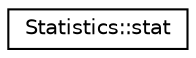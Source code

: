 digraph "类继承关系图"
{
 // INTERACTIVE_SVG=YES
 // LATEX_PDF_SIZE
  edge [fontname="Helvetica",fontsize="10",labelfontname="Helvetica",labelfontsize="10"];
  node [fontname="Helvetica",fontsize="10",shape=record];
  rankdir="LR";
  Node0 [label="Statistics::stat",height=0.2,width=0.4,color="black", fillcolor="white", style="filled",URL="$d4/da6/struct_statistics_1_1stat.html",tooltip=" "];
}
